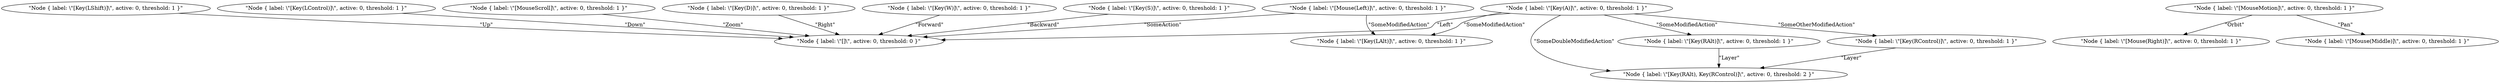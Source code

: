 digraph {
    0 [ label = "\"Node { label: \\\"[Key(A)]\\\", active: 0, threshold: 1 }\"" ]
    1 [ label = "\"Node { label: \\\"[]\\\", active: 0, threshold: 0 }\"" ]
    2 [ label = "\"Node { label: \\\"[Key(D)]\\\", active: 0, threshold: 1 }\"" ]
    3 [ label = "\"Node { label: \\\"[Key(W)]\\\", active: 0, threshold: 1 }\"" ]
    4 [ label = "\"Node { label: \\\"[Key(S)]\\\", active: 0, threshold: 1 }\"" ]
    5 [ label = "\"Node { label: \\\"[Key(LShift)]\\\", active: 0, threshold: 1 }\"" ]
    6 [ label = "\"Node { label: \\\"[Key(LControl)]\\\", active: 0, threshold: 1 }\"" ]
    7 [ label = "\"Node { label: \\\"[MouseMotion]\\\", active: 0, threshold: 1 }\"" ]
    8 [ label = "\"Node { label: \\\"[Mouse(Right)]\\\", active: 0, threshold: 1 }\"" ]
    9 [ label = "\"Node { label: \\\"[Mouse(Middle)]\\\", active: 0, threshold: 1 }\"" ]
    10 [ label = "\"Node { label: \\\"[MouseScroll]\\\", active: 0, threshold: 1 }\"" ]
    11 [ label = "\"Node { label: \\\"[Key(LAlt)]\\\", active: 0, threshold: 1 }\"" ]
    12 [ label = "\"Node { label: \\\"[Mouse(Left)]\\\", active: 0, threshold: 1 }\"" ]
    13 [ label = "\"Node { label: \\\"[Key(RAlt), Key(RControl)]\\\", active: 0, threshold: 2 }\"" ]
    14 [ label = "\"Node { label: \\\"[Key(RAlt)]\\\", active: 0, threshold: 1 }\"" ]
    15 [ label = "\"Node { label: \\\"[Key(RControl)]\\\", active: 0, threshold: 1 }\"" ]
    0 -> 1 [ label = "\"Left\"" ]
    2 -> 1 [ label = "\"Right\"" ]
    3 -> 1 [ label = "\"Forward\"" ]
    4 -> 1 [ label = "\"Backward\"" ]
    5 -> 1 [ label = "\"Up\"" ]
    6 -> 1 [ label = "\"Down\"" ]
    7 -> 8 [ label = "\"Orbit\"" ]
    7 -> 9 [ label = "\"Pan\"" ]
    10 -> 1 [ label = "\"Zoom\"" ]
    0 -> 11 [ label = "\"SomeModifiedAction\"" ]
    12 -> 11 [ label = "\"SomeModifiedAction\"" ]
    0 -> 13 [ label = "\"SomeDoubleModifiedAction\"" ]
    14 -> 13 [ label = "\"Layer\"" ]
    15 -> 13 [ label = "\"Layer\"" ]
    0 -> 14 [ label = "\"SomeModifiedAction\"" ]
    0 -> 15 [ label = "\"SomeOtherModifiedAction\"" ]
    12 -> 1 [ label = "\"SomeAction\"" ]
}
